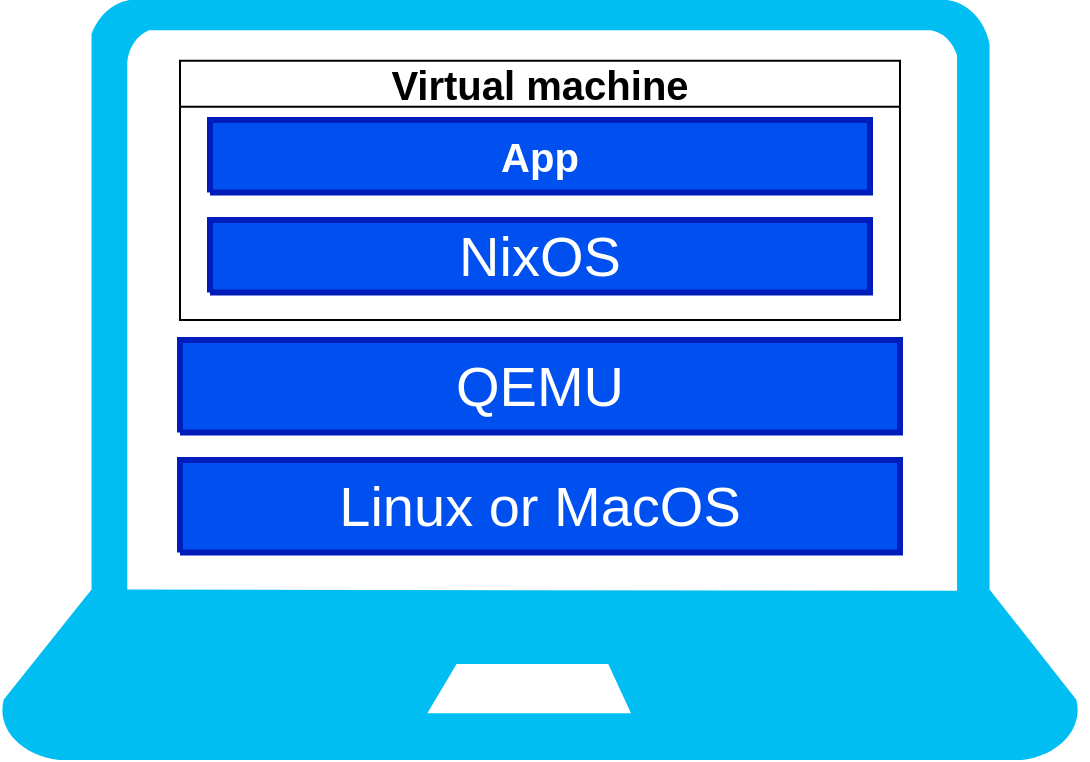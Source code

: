 <mxfile version="22.1.16" type="device">
  <diagram name="Page-1" id="tz5SLeF9hT5f3y39BwH8">
    <mxGraphModel dx="1434" dy="842" grid="1" gridSize="10" guides="1" tooltips="1" connect="1" arrows="1" fold="1" page="1" pageScale="1" pageWidth="850" pageHeight="1100" math="0" shadow="0">
      <root>
        <mxCell id="0" />
        <mxCell id="1" parent="0" />
        <mxCell id="trWwFmtepQNAlSAXFZ74-7" value="" style="group" vertex="1" connectable="0" parent="1">
          <mxGeometry x="850" y="110" width="540" height="380.0" as="geometry" />
        </mxCell>
        <mxCell id="trWwFmtepQNAlSAXFZ74-8" value="" style="verticalLabelPosition=bottom;html=1;verticalAlign=top;align=center;strokeColor=none;fillColor=#00BEF2;shape=mxgraph.azure.laptop;pointerEvents=1;" vertex="1" parent="trWwFmtepQNAlSAXFZ74-7">
          <mxGeometry x="-4" width="540" height="380.0" as="geometry" />
        </mxCell>
        <mxCell id="trWwFmtepQNAlSAXFZ74-9" value="&lt;div&gt;&lt;font style=&quot;font-size: 20px;&quot;&gt;Virtual machine&lt;/font&gt;&lt;/div&gt;" style="swimlane;whiteSpace=wrap;html=1;" vertex="1" parent="trWwFmtepQNAlSAXFZ74-7">
          <mxGeometry x="86" y="30.4" width="360" height="129.6" as="geometry" />
        </mxCell>
        <mxCell id="trWwFmtepQNAlSAXFZ74-13" value="&lt;div&gt;Linux or MacOS&lt;/div&gt;" style="vsdxID=12;fillColor=#0050ef;shape=stencil(nZBLDoAgDERP0z3SIyjew0SURgSD+Lu9kMZoXLhwN9O+tukAlrNpJg1SzDH4QW/URgNYgZTkjA4UkwJUgGXng+6DX1zLfmoymdXo17xh5zmRJ6Q42BWCfc2oJfdAr+Yv+AP9Cb7OJ3H/2JG1HNGz/84klThPVCc=);strokeColor=#001DBC;strokeWidth=3;labelBackgroundColor=none;rounded=0;html=1;whiteSpace=wrap;fontColor=#ffffff;fontSize=28;" vertex="1" parent="trWwFmtepQNAlSAXFZ74-7">
          <mxGeometry x="86" y="230" width="360" height="46.2" as="geometry" />
        </mxCell>
        <mxCell id="trWwFmtepQNAlSAXFZ74-10" value="" style="group" vertex="1" connectable="0" parent="trWwFmtepQNAlSAXFZ74-7">
          <mxGeometry x="101" y="60" width="330" height="36.2" as="geometry" />
        </mxCell>
        <mxCell id="trWwFmtepQNAlSAXFZ74-11" value="&lt;font style=&quot;font-size: 20px;&quot;&gt;&lt;b&gt;App&lt;/b&gt;&lt;/font&gt;" style="vsdxID=12;fillColor=#0050ef;shape=stencil(nZBLDoAgDERP0z3SIyjew0SURgSD+Lu9kMZoXLhwN9O+tukAlrNpJg1SzDH4QW/URgNYgZTkjA4UkwJUgGXng+6DX1zLfmoymdXo17xh5zmRJ6Q42BWCfc2oJfdAr+Yv+AP9Cb7OJ3H/2JG1HNGz/84klThPVCc=);strokeColor=#001DBC;strokeWidth=3;labelBackgroundColor=none;rounded=0;html=1;whiteSpace=wrap;fontColor=#ffffff;" vertex="1" parent="trWwFmtepQNAlSAXFZ74-10">
          <mxGeometry width="330" height="36.2" as="geometry" />
        </mxCell>
        <mxCell id="trWwFmtepQNAlSAXFZ74-14" value="&lt;div&gt;QEMU&lt;/div&gt;" style="vsdxID=12;fillColor=#0050ef;shape=stencil(nZBLDoAgDERP0z3SIyjew0SURgSD+Lu9kMZoXLhwN9O+tukAlrNpJg1SzDH4QW/URgNYgZTkjA4UkwJUgGXng+6DX1zLfmoymdXo17xh5zmRJ6Q42BWCfc2oJfdAr+Yv+AP9Cb7OJ3H/2JG1HNGz/84klThPVCc=);strokeColor=#001DBC;strokeWidth=3;labelBackgroundColor=none;rounded=0;html=1;whiteSpace=wrap;fontColor=#ffffff;fontSize=28;" vertex="1" parent="trWwFmtepQNAlSAXFZ74-7">
          <mxGeometry x="86" y="170" width="360" height="46.2" as="geometry" />
        </mxCell>
        <mxCell id="trWwFmtepQNAlSAXFZ74-15" value="&lt;div&gt;NixOS&lt;/div&gt;" style="vsdxID=12;fillColor=#0050ef;shape=stencil(nZBLDoAgDERP0z3SIyjew0SURgSD+Lu9kMZoXLhwN9O+tukAlrNpJg1SzDH4QW/URgNYgZTkjA4UkwJUgGXng+6DX1zLfmoymdXo17xh5zmRJ6Q42BWCfc2oJfdAr+Yv+AP9Cb7OJ3H/2JG1HNGz/84klThPVCc=);strokeColor=#001DBC;strokeWidth=3;labelBackgroundColor=none;rounded=0;html=1;whiteSpace=wrap;fontColor=#ffffff;fontSize=28;" vertex="1" parent="trWwFmtepQNAlSAXFZ74-7">
          <mxGeometry x="101" y="110" width="330" height="36.2" as="geometry" />
        </mxCell>
      </root>
    </mxGraphModel>
  </diagram>
</mxfile>
